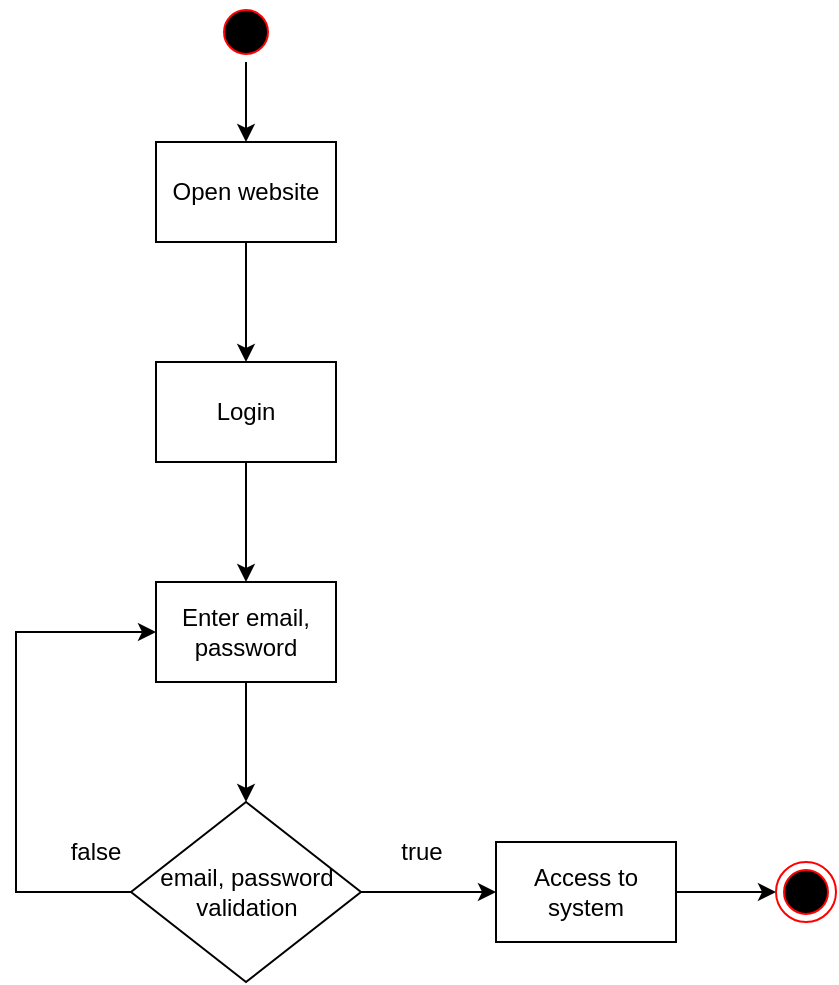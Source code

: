 <mxfile version="24.2.5" type="github" pages="3">
  <diagram name="login" id="W92yqzlyLgzx7hTUpIVS">
    <mxGraphModel dx="1050" dy="522" grid="1" gridSize="10" guides="1" tooltips="1" connect="1" arrows="1" fold="1" page="1" pageScale="1" pageWidth="827" pageHeight="1169" math="0" shadow="0">
      <root>
        <mxCell id="0" />
        <mxCell id="1" parent="0" />
        <mxCell id="z8TuWMuRikFLqRq-7z32-1" value="" style="ellipse;html=1;shape=startState;fillColor=#000000;strokeColor=#ff0000;" parent="1" vertex="1">
          <mxGeometry x="360" y="130" width="30" height="30" as="geometry" />
        </mxCell>
        <mxCell id="z8TuWMuRikFLqRq-7z32-3" value="Open website" style="rounded=0;whiteSpace=wrap;html=1;" parent="1" vertex="1">
          <mxGeometry x="330" y="200" width="90" height="50" as="geometry" />
        </mxCell>
        <mxCell id="z8TuWMuRikFLqRq-7z32-4" value="Login" style="rounded=0;whiteSpace=wrap;html=1;" parent="1" vertex="1">
          <mxGeometry x="330" y="310" width="90" height="50" as="geometry" />
        </mxCell>
        <mxCell id="z8TuWMuRikFLqRq-7z32-6" value="Enter email, password" style="rounded=0;whiteSpace=wrap;html=1;" parent="1" vertex="1">
          <mxGeometry x="330" y="420" width="90" height="50" as="geometry" />
        </mxCell>
        <mxCell id="z8TuWMuRikFLqRq-7z32-8" value="email, password validation" style="rhombus;whiteSpace=wrap;html=1;" parent="1" vertex="1">
          <mxGeometry x="317.5" y="530" width="115" height="90" as="geometry" />
        </mxCell>
        <mxCell id="z8TuWMuRikFLqRq-7z32-9" value="" style="endArrow=classic;html=1;rounded=0;exitX=0.5;exitY=1;exitDx=0;exitDy=0;entryX=0.5;entryY=0;entryDx=0;entryDy=0;" parent="1" source="z8TuWMuRikFLqRq-7z32-1" target="z8TuWMuRikFLqRq-7z32-3" edge="1">
          <mxGeometry width="50" height="50" relative="1" as="geometry">
            <mxPoint x="200" y="380" as="sourcePoint" />
            <mxPoint x="250" y="330" as="targetPoint" />
          </mxGeometry>
        </mxCell>
        <mxCell id="z8TuWMuRikFLqRq-7z32-10" value="" style="endArrow=classic;html=1;rounded=0;exitX=0.5;exitY=1;exitDx=0;exitDy=0;entryX=0.5;entryY=0;entryDx=0;entryDy=0;" parent="1" source="z8TuWMuRikFLqRq-7z32-3" target="z8TuWMuRikFLqRq-7z32-4" edge="1">
          <mxGeometry width="50" height="50" relative="1" as="geometry">
            <mxPoint x="190" y="320" as="sourcePoint" />
            <mxPoint x="240" y="270" as="targetPoint" />
          </mxGeometry>
        </mxCell>
        <mxCell id="z8TuWMuRikFLqRq-7z32-11" value="" style="endArrow=classic;html=1;rounded=0;exitX=0.5;exitY=1;exitDx=0;exitDy=0;entryX=0.5;entryY=0;entryDx=0;entryDy=0;" parent="1" source="z8TuWMuRikFLqRq-7z32-4" target="z8TuWMuRikFLqRq-7z32-6" edge="1">
          <mxGeometry width="50" height="50" relative="1" as="geometry">
            <mxPoint x="100" y="430" as="sourcePoint" />
            <mxPoint x="150" y="380" as="targetPoint" />
          </mxGeometry>
        </mxCell>
        <mxCell id="z8TuWMuRikFLqRq-7z32-12" value="" style="endArrow=classic;html=1;rounded=0;exitX=0.5;exitY=1;exitDx=0;exitDy=0;entryX=0.5;entryY=0;entryDx=0;entryDy=0;" parent="1" source="z8TuWMuRikFLqRq-7z32-6" target="z8TuWMuRikFLqRq-7z32-8" edge="1">
          <mxGeometry width="50" height="50" relative="1" as="geometry">
            <mxPoint x="160" y="440" as="sourcePoint" />
            <mxPoint x="210" y="390" as="targetPoint" />
          </mxGeometry>
        </mxCell>
        <mxCell id="z8TuWMuRikFLqRq-7z32-13" value="" style="endArrow=classic;html=1;rounded=0;exitX=0;exitY=0.5;exitDx=0;exitDy=0;entryX=0;entryY=0.5;entryDx=0;entryDy=0;" parent="1" source="z8TuWMuRikFLqRq-7z32-8" target="z8TuWMuRikFLqRq-7z32-6" edge="1">
          <mxGeometry width="50" height="50" relative="1" as="geometry">
            <mxPoint x="150" y="550" as="sourcePoint" />
            <mxPoint x="200" y="500" as="targetPoint" />
            <Array as="points">
              <mxPoint x="260" y="575" />
              <mxPoint x="260" y="445" />
            </Array>
          </mxGeometry>
        </mxCell>
        <mxCell id="z8TuWMuRikFLqRq-7z32-14" value="false" style="text;html=1;align=center;verticalAlign=middle;whiteSpace=wrap;rounded=0;" parent="1" vertex="1">
          <mxGeometry x="270" y="540" width="60" height="30" as="geometry" />
        </mxCell>
        <mxCell id="z8TuWMuRikFLqRq-7z32-22" style="edgeStyle=orthogonalEdgeStyle;rounded=0;orthogonalLoop=1;jettySize=auto;html=1;entryX=0;entryY=0.5;entryDx=0;entryDy=0;" parent="1" source="z8TuWMuRikFLqRq-7z32-16" target="z8TuWMuRikFLqRq-7z32-20" edge="1">
          <mxGeometry relative="1" as="geometry" />
        </mxCell>
        <mxCell id="z8TuWMuRikFLqRq-7z32-16" value="Access to system" style="rounded=0;whiteSpace=wrap;html=1;" parent="1" vertex="1">
          <mxGeometry x="500" y="550" width="90" height="50" as="geometry" />
        </mxCell>
        <mxCell id="z8TuWMuRikFLqRq-7z32-17" value="" style="endArrow=classic;html=1;rounded=0;exitX=1;exitY=0.5;exitDx=0;exitDy=0;entryX=0;entryY=0.5;entryDx=0;entryDy=0;" parent="1" source="z8TuWMuRikFLqRq-7z32-8" target="z8TuWMuRikFLqRq-7z32-16" edge="1">
          <mxGeometry width="50" height="50" relative="1" as="geometry">
            <mxPoint x="60" y="590" as="sourcePoint" />
            <mxPoint x="110" y="540" as="targetPoint" />
          </mxGeometry>
        </mxCell>
        <mxCell id="z8TuWMuRikFLqRq-7z32-18" value="true" style="text;html=1;align=center;verticalAlign=middle;whiteSpace=wrap;rounded=0;" parent="1" vertex="1">
          <mxGeometry x="432.5" y="540" width="60" height="30" as="geometry" />
        </mxCell>
        <mxCell id="z8TuWMuRikFLqRq-7z32-20" value="" style="ellipse;html=1;shape=endState;fillColor=#000000;strokeColor=#ff0000;" parent="1" vertex="1">
          <mxGeometry x="640" y="560" width="30" height="30" as="geometry" />
        </mxCell>
      </root>
    </mxGraphModel>
  </diagram>
  <diagram id="l_5dITtCLvifz0lqqliG" name="Create account">
    <mxGraphModel dx="1050" dy="522" grid="1" gridSize="10" guides="1" tooltips="1" connect="1" arrows="1" fold="1" page="1" pageScale="1" pageWidth="827" pageHeight="1169" math="0" shadow="0">
      <root>
        <mxCell id="0" />
        <mxCell id="1" parent="0" />
        <mxCell id="26eg3CgM6HPNPd_Qe-aM-1" value="" style="ellipse;html=1;shape=startState;fillColor=#000000;strokeColor=#ff0000;" vertex="1" parent="1">
          <mxGeometry x="360" y="130" width="30" height="30" as="geometry" />
        </mxCell>
        <mxCell id="R8z_bGcPuBgx1JR9LhoQ-1" value="" style="endArrow=classic;html=1;rounded=0;exitX=0.5;exitY=1;exitDx=0;exitDy=0;entryX=0.5;entryY=0;entryDx=0;entryDy=0;" edge="1" parent="1">
          <mxGeometry width="50" height="50" relative="1" as="geometry">
            <mxPoint x="375" y="160" as="sourcePoint" />
            <mxPoint x="375" y="200" as="targetPoint" />
          </mxGeometry>
        </mxCell>
        <mxCell id="qn4wEDP53D9vVpPgSCCb-1" value="Click add account button" style="rounded=0;whiteSpace=wrap;html=1;" vertex="1" parent="1">
          <mxGeometry x="330" y="200" width="90" height="50" as="geometry" />
        </mxCell>
        <mxCell id="30zX5lEb641J0dTIzr4o-1" value="" style="endArrow=classic;html=1;rounded=0;exitX=0.5;exitY=1;exitDx=0;exitDy=0;entryX=0.5;entryY=0;entryDx=0;entryDy=0;" edge="1" parent="1">
          <mxGeometry width="50" height="50" relative="1" as="geometry">
            <mxPoint x="375" y="250" as="sourcePoint" />
            <mxPoint x="375" y="310" as="targetPoint" />
          </mxGeometry>
        </mxCell>
        <mxCell id="jaz7xTg6ltRF-fhbwOo3-3" style="edgeStyle=orthogonalEdgeStyle;rounded=0;orthogonalLoop=1;jettySize=auto;html=1;entryX=0.5;entryY=0;entryDx=0;entryDy=0;" edge="1" parent="1" source="8K0lWwmqmmaeSic1iIlg-1" target="fT5TkYSimfoVVVpB7x9w-1">
          <mxGeometry relative="1" as="geometry" />
        </mxCell>
        <mxCell id="8K0lWwmqmmaeSic1iIlg-1" value="Enter name, email, password, photo" style="rounded=0;whiteSpace=wrap;html=1;" vertex="1" parent="1">
          <mxGeometry x="310" y="310" width="130" height="50" as="geometry" />
        </mxCell>
        <mxCell id="fT5TkYSimfoVVVpB7x9w-1" value="email, password, photo validation" style="rhombus;whiteSpace=wrap;html=1;" vertex="1" parent="1">
          <mxGeometry x="303.75" y="430" width="142.5" height="110" as="geometry" />
        </mxCell>
        <mxCell id="jaz7xTg6ltRF-fhbwOo3-1" value="" style="endArrow=classic;html=1;rounded=0;exitX=0;exitY=0.5;exitDx=0;exitDy=0;entryX=0;entryY=0.5;entryDx=0;entryDy=0;" edge="1" parent="1" source="fT5TkYSimfoVVVpB7x9w-1" target="8K0lWwmqmmaeSic1iIlg-1">
          <mxGeometry width="50" height="50" relative="1" as="geometry">
            <mxPoint x="180" y="500" as="sourcePoint" />
            <mxPoint x="230" y="450" as="targetPoint" />
            <Array as="points">
              <mxPoint x="240" y="485" />
              <mxPoint x="240" y="335" />
            </Array>
          </mxGeometry>
        </mxCell>
        <mxCell id="jaz7xTg6ltRF-fhbwOo3-2" value="false" style="text;html=1;align=center;verticalAlign=middle;resizable=0;points=[];autosize=1;strokeColor=none;fillColor=none;" vertex="1" parent="1">
          <mxGeometry x="253.75" y="450" width="50" height="30" as="geometry" />
        </mxCell>
        <mxCell id="_-V3COERbGk_P6KIt7ME-1" value="Add an account successfully" style="rounded=0;whiteSpace=wrap;html=1;" vertex="1" parent="1">
          <mxGeometry x="530" y="460" width="90" height="50" as="geometry" />
        </mxCell>
        <mxCell id="_-V3COERbGk_P6KIt7ME-2" value="" style="endArrow=classic;html=1;rounded=0;exitX=1;exitY=0.5;exitDx=0;exitDy=0;entryX=0;entryY=0.5;entryDx=0;entryDy=0;" edge="1" parent="1" source="fT5TkYSimfoVVVpB7x9w-1" target="_-V3COERbGk_P6KIt7ME-1">
          <mxGeometry width="50" height="50" relative="1" as="geometry">
            <mxPoint x="90" y="500" as="sourcePoint" />
            <mxPoint x="140" y="450" as="targetPoint" />
          </mxGeometry>
        </mxCell>
        <mxCell id="_-V3COERbGk_P6KIt7ME-3" value="true" style="text;html=1;align=center;verticalAlign=middle;resizable=0;points=[];autosize=1;strokeColor=none;fillColor=none;" vertex="1" parent="1">
          <mxGeometry x="465" y="450" width="40" height="30" as="geometry" />
        </mxCell>
        <mxCell id="yf0hj1vULwrgXbcSxLka-1" style="edgeStyle=orthogonalEdgeStyle;rounded=0;orthogonalLoop=1;jettySize=auto;html=1;entryX=0;entryY=0.5;entryDx=0;entryDy=0;exitX=1;exitY=0.5;exitDx=0;exitDy=0;" edge="1" parent="1" source="_-V3COERbGk_P6KIt7ME-1" target="GB7jxtHrRJ-FpJX-gej0-1">
          <mxGeometry relative="1" as="geometry">
            <mxPoint x="590" y="575" as="sourcePoint" />
            <mxPoint x="640" y="575" as="targetPoint" />
          </mxGeometry>
        </mxCell>
        <mxCell id="GB7jxtHrRJ-FpJX-gej0-1" value="" style="ellipse;html=1;shape=endState;fillColor=#000000;strokeColor=#ff0000;" vertex="1" parent="1">
          <mxGeometry x="680" y="470" width="30" height="30" as="geometry" />
        </mxCell>
      </root>
    </mxGraphModel>
  </diagram>
  <diagram id="8_iuO67fMp-wPLRlnTPD" name="Submit contribution">
    <mxGraphModel dx="1050" dy="522" grid="1" gridSize="10" guides="1" tooltips="1" connect="1" arrows="1" fold="1" page="1" pageScale="1" pageWidth="827" pageHeight="1169" math="0" shadow="0">
      <root>
        <mxCell id="0" />
        <mxCell id="1" parent="0" />
        <mxCell id="SJvzDeC_HR93RPdYVOob-1" value="" style="ellipse;html=1;shape=startState;fillColor=#000000;strokeColor=#ff0000;" vertex="1" parent="1">
          <mxGeometry x="360" y="130" width="30" height="30" as="geometry" />
        </mxCell>
        <mxCell id="Q8dmOe7THEzv2RnZ3l8h-1" value="" style="endArrow=classic;html=1;rounded=0;exitX=0.5;exitY=1;exitDx=0;exitDy=0;entryX=0.5;entryY=0;entryDx=0;entryDy=0;" edge="1" parent="1">
          <mxGeometry width="50" height="50" relative="1" as="geometry">
            <mxPoint x="375" y="160" as="sourcePoint" />
            <mxPoint x="375" y="200" as="targetPoint" />
          </mxGeometry>
        </mxCell>
        <mxCell id="wciTy51xqt9ifgO-lB2N-1" value="Open faculty" style="rounded=0;whiteSpace=wrap;html=1;" vertex="1" parent="1">
          <mxGeometry x="330" y="200" width="90" height="50" as="geometry" />
        </mxCell>
        <mxCell id="wciTy51xqt9ifgO-lB2N-2" value="Enter topic name, tag, file contribution" style="rounded=0;whiteSpace=wrap;html=1;" vertex="1" parent="1">
          <mxGeometry x="330" y="300" width="90" height="50" as="geometry" />
        </mxCell>
        <mxCell id="wciTy51xqt9ifgO-lB2N-3" value="" style="endArrow=classic;html=1;rounded=0;exitX=0.5;exitY=1;exitDx=0;exitDy=0;entryX=0.5;entryY=0;entryDx=0;entryDy=0;" edge="1" parent="1" source="wciTy51xqt9ifgO-lB2N-1" target="wciTy51xqt9ifgO-lB2N-2">
          <mxGeometry width="50" height="50" relative="1" as="geometry">
            <mxPoint x="60" y="270" as="sourcePoint" />
            <mxPoint x="110" y="220" as="targetPoint" />
          </mxGeometry>
        </mxCell>
        <mxCell id="16Wb3jAuHWgStm4pfKw5-1" value="email, password validation" style="rhombus;whiteSpace=wrap;html=1;" vertex="1" parent="1">
          <mxGeometry x="317.5" y="410" width="115" height="90" as="geometry" />
        </mxCell>
        <mxCell id="16Wb3jAuHWgStm4pfKw5-2" value="" style="endArrow=classic;html=1;rounded=0;exitX=0.5;exitY=1;exitDx=0;exitDy=0;entryX=0.5;entryY=0;entryDx=0;entryDy=0;" edge="1" parent="1" source="wciTy51xqt9ifgO-lB2N-2" target="16Wb3jAuHWgStm4pfKw5-1">
          <mxGeometry width="50" height="50" relative="1" as="geometry">
            <mxPoint x="130" y="380" as="sourcePoint" />
            <mxPoint x="180" y="330" as="targetPoint" />
          </mxGeometry>
        </mxCell>
        <mxCell id="16Wb3jAuHWgStm4pfKw5-3" value="" style="endArrow=classic;html=1;rounded=0;exitX=0;exitY=0.5;exitDx=0;exitDy=0;entryX=0;entryY=0.5;entryDx=0;entryDy=0;" edge="1" parent="1" source="16Wb3jAuHWgStm4pfKw5-1" target="wciTy51xqt9ifgO-lB2N-2">
          <mxGeometry width="50" height="50" relative="1" as="geometry">
            <mxPoint x="130" y="410" as="sourcePoint" />
            <mxPoint x="180" y="360" as="targetPoint" />
            <Array as="points">
              <mxPoint x="250" y="455" />
              <mxPoint x="250" y="325" />
            </Array>
          </mxGeometry>
        </mxCell>
        <mxCell id="16Wb3jAuHWgStm4pfKw5-4" value="false" style="text;html=1;align=center;verticalAlign=middle;whiteSpace=wrap;rounded=0;" vertex="1" parent="1">
          <mxGeometry x="257.5" y="420" width="60" height="30" as="geometry" />
        </mxCell>
        <mxCell id="16Wb3jAuHWgStm4pfKw5-5" value="" style="endArrow=classic;html=1;rounded=0;exitX=1;exitY=0.5;exitDx=0;exitDy=0;entryX=0;entryY=0.5;entryDx=0;entryDy=0;" edge="1" parent="1" source="16Wb3jAuHWgStm4pfKw5-1" target="16Wb3jAuHWgStm4pfKw5-6">
          <mxGeometry width="50" height="50" relative="1" as="geometry">
            <mxPoint x="190" y="460" as="sourcePoint" />
            <mxPoint x="470" y="510" as="targetPoint" />
          </mxGeometry>
        </mxCell>
        <mxCell id="16Wb3jAuHWgStm4pfKw5-6" value="Submit contribution successfully" style="rounded=0;whiteSpace=wrap;html=1;" vertex="1" parent="1">
          <mxGeometry x="500" y="430" width="90" height="50" as="geometry" />
        </mxCell>
        <mxCell id="mVcvkyvQWjeSFQhhfsAs-1" value="" style="ellipse;html=1;shape=endState;fillColor=#000000;strokeColor=#ff0000;" vertex="1" parent="1">
          <mxGeometry x="660" y="440" width="30" height="30" as="geometry" />
        </mxCell>
        <mxCell id="mVcvkyvQWjeSFQhhfsAs-2" value="" style="endArrow=classic;html=1;rounded=0;exitX=1;exitY=0.5;exitDx=0;exitDy=0;entryX=0;entryY=0.5;entryDx=0;entryDy=0;" edge="1" parent="1" source="16Wb3jAuHWgStm4pfKw5-6" target="mVcvkyvQWjeSFQhhfsAs-1">
          <mxGeometry width="50" height="50" relative="1" as="geometry">
            <mxPoint x="70" y="500" as="sourcePoint" />
            <mxPoint x="120" y="450" as="targetPoint" />
          </mxGeometry>
        </mxCell>
        <mxCell id="mVcvkyvQWjeSFQhhfsAs-3" value="true" style="text;html=1;align=center;verticalAlign=middle;whiteSpace=wrap;rounded=0;" vertex="1" parent="1">
          <mxGeometry x="432.5" y="420" width="60" height="30" as="geometry" />
        </mxCell>
      </root>
    </mxGraphModel>
  </diagram>
</mxfile>
